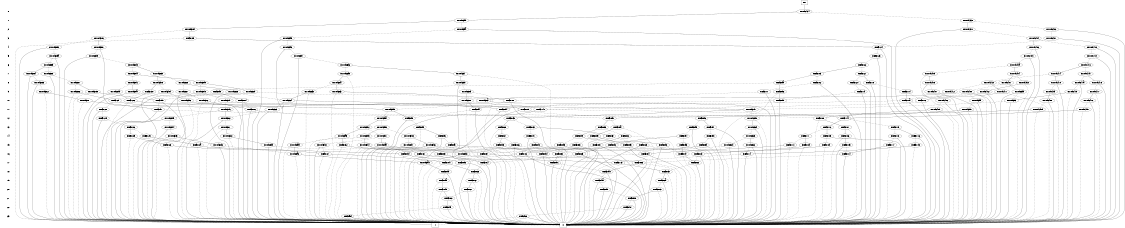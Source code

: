 digraph "DD" {
size = "7.5,10"
center = true;
edge [dir = none];
{ node [shape = plaintext];
  edge [style = invis];
  "CONST NODES" [style = invis];
" 0 " -> " 1 " -> " 2 " -> " 3 " -> " 4 " -> " 5 " -> " 6 " -> " 7 " -> " 8 " -> " 9 " -> " 10 " -> " 11 " -> " 12 " -> " 13 " -> " 14 " -> " 15 " -> " 16 " -> " 17 " -> " 18 " -> " 19 " -> " 20 " -> " 21 " -> " 22 " -> " 23 " -> "CONST NODES"; 
}
{ rank = same; node [shape = box]; edge [style = invis];
"F0"; }
{ rank = same; " 0 ";
"0x10dc424";
}
{ rank = same; " 1 ";
"0x10dc423";
"0x10dc3fb";
}
{ rank = same; " 2 ";
"0x10dc3fa";
"0x10dc3ed";
"0x10dc420";
"0x10dc422";
}
{ rank = same; " 3 ";
"0x10dc3ec";
"0x8f3125";
"0x10dc421";
"0x10dc3f9";
"0x10dc41f";
}
{ rank = same; " 4 ";
"0x10dc3eb";
"0x10dc40c";
"0x8f3124";
"0x10dc3f8";
"0x10dc41e";
"0x10dc3e0";
}
{ rank = same; " 5 ";
"0x10dc3ea";
"0x10dc40b";
"0x8f3123";
"0x10dc3f7";
"0x10dc41d";
"0x10dc3df";
}
{ rank = same; " 6 ";
"0x10dc3f6";
"0x10dc3e9";
"0x10dc3de";
"0x10dc40a";
"0x10dc41c";
"0x8f3122";
}
{ rank = same; " 7 ";
"0x10dc3c9";
"0x10dc3e8";
"0x10dc3dd";
"0x8f3103";
"0x8f3121";
"0x10dc404";
"0x10dc414";
"0x10dc3f1";
"0x10dc3f5";
"0x10dc409";
"0x10dc41b";
"0x10dc3e4";
}
{ rank = same; " 8 ";
"0x10dc413";
"0x10dc3d9";
"0x10dc408";
"0x10dc3f0";
"0x10dc410";
"0x8f311e";
"0x8f3120";
"0x10dc401";
"0x8f3102";
"0x10dc3f4";
"0x10dc3c8";
"0x10dc3e7";
"0x10dc418";
"0x10dc403";
"0x10dc41a";
"0x10dc3dc";
"0x10dc3be";
"0x10dc3e3";
"0x8f30fa";
}
{ rank = same; " 9 ";
"0x10dc407";
"0x8f311f";
"0x10dc3e6";
"0x10dc3e2";
"0x10dc3cb";
"0x8f311d";
"0x8f3101";
"0x10dc3e5";
"0x10dc3f2";
"0x10dc3f3";
"0x10dc412";
"0x10dc411";
"0x8f30f9";
"0x10dc3d8";
"0x10dc3ef";
"0x10dc3db";
"0x10dc419";
"0x10dc40f";
"0x10dc417";
"0x10dc3bd";
"0x10dc3fd";
"0x10dc402";
"0x10dc3da";
"0x10dc400";
"0x8f30d6";
"0x8f3130";
"0x10dc3c5";
"0x10dc3c7";
}
{ rank = same; " 10 ";
"0x8f30d5";
"0x8f30f8";
"0x10dc40e";
"0x8f311c";
"0x8f312f";
"0x10dc3fc";
"0x8f3100";
"0x10dc3c6";
"0x10dc416";
"0x10dc3ca";
"0x8f310a";
"0x10dc3c4";
"0x8f30ed";
"0x10dc3ff";
"0x10dc3e1";
"0x10dc3ee";
"0x8f3126";
"0x10dc3bc";
"0x10dc3d7";
"0x10dc406";
}
{ rank = same; " 11 ";
"0x8f30f7";
"0x8f311b";
"0x8f30ff";
"0x10dc40d";
"0x10dc3d6";
"0x10dc405";
"0x10dc415";
"0x10dc3bb";
"0x10dc3d1";
"0x8f3109";
"0x8f30ec";
"0x8f312e";
"0x10dc3c3";
"0x10dc3fe";
"0x8f30d4";
}
{ rank = same; " 12 ";
"0x10dc3d0";
"0x8f30eb";
"0x8f311a";
"0x8f30fe";
"0x8f30f6";
"0x10dc3d5";
"0x10dc3ba";
"0x8f30d3";
"0x8f312d";
"0x10dc3c2";
"0x8f3108";
}
{ rank = same; " 13 ";
"0x8f30f5";
"0x8f3119";
"0x8f30d2";
"0x10dc3b2";
"0x10dc3cf";
"0x8f312c";
"0x10dc3d4";
"0x8f30fd";
"0x8f3107";
"0x10dc3c1";
"0x8f30e3";
"0x8f30c8";
"0x8f3112";
"0x8f30ea";
"0x8f30f1";
"0x10dc3b9";
}
{ rank = same; " 14 ";
"0x8f3116";
"0x8f3118";
"0x8f30df";
"0x10dc3ce";
"0x10dc3ae";
"0x8f30fc";
"0x8f30c7";
"0x8f3111";
"0x10dc3b8";
"0x10dc3b5";
"0x10dc3d3";
"0x8f3129";
"0x8f312b";
"0x10dc3b1";
"0x8f310e";
"0x8f30cf";
"0x8f30f4";
"0x8f30f0";
"0x8f30e2";
"0x8f30d1";
"0x8f3106";
"0x10dc3c0";
"0x8f30e9";
}
{ rank = same; " 15 ";
"0x8f3128";
"0x10dc3cc";
"0x8f3132";
"0x8f30d8";
"0x10dc3d2";
"0x8f30d0";
"0x8f30de";
"0x8f30fb";
"0x8f3110";
"0x8f30e1";
"0x8f30ef";
"0x10dc3cd";
"0x10dc3ad";
"0x8f3117";
"0x8f310d";
"0x8f3115";
"0x8f30e5";
"0x8f3105";
"0x8f30c6";
"0x8f30e8";
"0x10dc3b0";
"0x8f30be";
"0x10dc3b6";
"0x8f30ce";
"0x8f30f2";
"0x8f310f";
"0x10dc3bf";
"0x8f30f3";
"0x8f312a";
"0x10dc3af";
"0x10dc3b4";
"0x10dc3b7";
}
{ rank = same; " 16 ";
"0x8f3114";
"0x10dc3b3";
"0x8f30bd";
"0x8f30e4";
"0x8f30e0";
"0x8f30ee";
"0x8f30d7";
"0x8f30dd";
"0x8f30e7";
"0x8f30c5";
"0x8f3104";
"0x8f310c";
"0x8f30cd";
"0x10dc3ac";
"0x8f3127";
"0x8f3131";
}
{ rank = same; " 17 ";
"0x8f30bc";
"0x8f30dc";
"0x8f30c4";
"0x8f30cc";
"0x8f30e6";
"0x8f310b";
"0x8f3113";
"0x10dc3ab";
}
{ rank = same; " 18 ";
"0x8f30bb";
"0x8f30db";
"0x8f30c3";
"0x8f30cb";
}
{ rank = same; " 19 ";
"0x8f30ba";
"0x8f30ca";
"0x8f30c2";
"0x8f30da";
}
{ rank = same; " 20 ";
"0x8f30b9";
"0x8f30c9";
"0x8f30d9";
"0x8f30c1";
}
{ rank = same; " 21 ";
"0x8f30b8";
"0x8f30c0";
}
{ rank = same; " 22 ";
"0x8f30bf";
"0x8f30b7";
}
{ rank = same; " 23 ";
"0x8f2fbf";
"0x8f2fc8";
}
{ rank = same; "CONST NODES";
{ node [shape = box]; "0x8f1e8a";
"0x8f1e89";
}
}
"F0" -> "0x10dc424" [style = solid];
"0x10dc424" -> "0x10dc3fb";
"0x10dc424" -> "0x10dc423" [style = dashed];
"0x10dc423" -> "0x10dc420";
"0x10dc423" -> "0x10dc422" [style = dashed];
"0x10dc3fb" -> "0x10dc3ed";
"0x10dc3fb" -> "0x10dc3fa" [style = dashed];
"0x10dc3fa" -> "0x8f1e8a";
"0x10dc3fa" -> "0x10dc3f9" [style = dashed];
"0x10dc3ed" -> "0x8f3125";
"0x10dc3ed" -> "0x10dc3ec" [style = dashed];
"0x10dc420" -> "0x8f1e8a";
"0x10dc420" -> "0x10dc41f" [style = dashed];
"0x10dc422" -> "0x8f1e8a";
"0x10dc422" -> "0x10dc421" [style = dashed];
"0x10dc3ec" -> "0x10dc3e0";
"0x10dc3ec" -> "0x10dc3eb" [style = dashed];
"0x8f3125" -> "0x8f3124";
"0x8f3125" -> "0x8f1e8a" [style = dashed];
"0x10dc421" -> "0x8f1e8a";
"0x10dc421" -> "0x8f3124" [style = dashed];
"0x10dc3f9" -> "0x8f1e8a";
"0x10dc3f9" -> "0x10dc3f8" [style = dashed];
"0x10dc41f" -> "0x10dc40c";
"0x10dc41f" -> "0x10dc41e" [style = dashed];
"0x10dc3eb" -> "0x8f1e8a";
"0x10dc3eb" -> "0x10dc3ea" [style = dashed];
"0x10dc40c" -> "0x8f1e8a";
"0x10dc40c" -> "0x10dc40b" [style = dashed];
"0x8f3124" -> "0x8f1e8a";
"0x8f3124" -> "0x8f3123" [style = dashed];
"0x10dc3f8" -> "0x8f1e8a";
"0x10dc3f8" -> "0x10dc3f7" [style = dashed];
"0x10dc41e" -> "0x8f1e8a";
"0x10dc41e" -> "0x10dc41d" [style = dashed];
"0x10dc3e0" -> "0x8f1e8a";
"0x10dc3e0" -> "0x10dc3df" [style = dashed];
"0x10dc3ea" -> "0x8f1e8a";
"0x10dc3ea" -> "0x10dc3e9" [style = dashed];
"0x10dc40b" -> "0x8f1e8a";
"0x10dc40b" -> "0x10dc40a" [style = dashed];
"0x8f3123" -> "0x8f1e8a";
"0x8f3123" -> "0x8f3122" [style = dashed];
"0x10dc3f7" -> "0x8f1e8a";
"0x10dc3f7" -> "0x10dc3f6" [style = dashed];
"0x10dc41d" -> "0x8f1e8a";
"0x10dc41d" -> "0x10dc41c" [style = dashed];
"0x10dc3df" -> "0x8f1e8a";
"0x10dc3df" -> "0x10dc3de" [style = dashed];
"0x10dc3f6" -> "0x10dc3f1";
"0x10dc3f6" -> "0x10dc3f5" [style = dashed];
"0x10dc3e9" -> "0x10dc3e4";
"0x10dc3e9" -> "0x10dc3e8" [style = dashed];
"0x10dc3de" -> "0x10dc3c9";
"0x10dc3de" -> "0x10dc3dd" [style = dashed];
"0x10dc40a" -> "0x10dc404";
"0x10dc40a" -> "0x10dc409" [style = dashed];
"0x10dc41c" -> "0x10dc414";
"0x10dc41c" -> "0x10dc41b" [style = dashed];
"0x8f3122" -> "0x8f3103";
"0x8f3122" -> "0x8f3121" [style = dashed];
"0x10dc3c9" -> "0x10dc3be";
"0x10dc3c9" -> "0x10dc3c8" [style = dashed];
"0x10dc3e8" -> "0x8f1e8a";
"0x10dc3e8" -> "0x10dc3e7" [style = dashed];
"0x10dc3dd" -> "0x10dc3d9";
"0x10dc3dd" -> "0x10dc3dc" [style = dashed];
"0x8f3103" -> "0x8f30fa";
"0x8f3103" -> "0x8f3102" [style = dashed];
"0x8f3121" -> "0x8f311e";
"0x8f3121" -> "0x8f3120" [style = dashed];
"0x10dc404" -> "0x10dc401";
"0x10dc404" -> "0x10dc403" [style = dashed];
"0x10dc414" -> "0x10dc410";
"0x10dc414" -> "0x10dc413" [style = dashed];
"0x10dc3f1" -> "0x10dc3f0";
"0x10dc3f1" -> "0x8f1e8a" [style = dashed];
"0x10dc3f5" -> "0x10dc3f4";
"0x10dc3f5" -> "0x8f1e8a" [style = dashed];
"0x10dc409" -> "0x10dc408";
"0x10dc409" -> "0x8f1e8a" [style = dashed];
"0x10dc41b" -> "0x10dc418";
"0x10dc41b" -> "0x10dc41a" [style = dashed];
"0x10dc3e4" -> "0x8f1e8a";
"0x10dc3e4" -> "0x10dc3e3" [style = dashed];
"0x10dc413" -> "0x10dc411";
"0x10dc413" -> "0x10dc412" [style = dashed];
"0x10dc3d9" -> "0x10dc3cb";
"0x10dc3d9" -> "0x10dc3d8" [style = dashed];
"0x10dc408" -> "0x8f1e8a";
"0x10dc408" -> "0x10dc407" [style = dashed];
"0x10dc3f0" -> "0x8f1e8a";
"0x10dc3f0" -> "0x10dc3ef" [style = dashed];
"0x10dc410" -> "0x8f1e8a";
"0x10dc410" -> "0x10dc40f" [style = dashed];
"0x8f311e" -> "0x8f1e8a";
"0x8f311e" -> "0x8f311d" [style = dashed];
"0x8f3120" -> "0x8f1e8a";
"0x8f3120" -> "0x8f311f" [style = dashed];
"0x10dc401" -> "0x10dc3fd";
"0x10dc401" -> "0x10dc400" [style = dashed];
"0x8f3102" -> "0x8f1e8a";
"0x8f3102" -> "0x8f3101" [style = dashed];
"0x10dc3f4" -> "0x10dc3f2";
"0x10dc3f4" -> "0x10dc3f3" [style = dashed];
"0x10dc3c8" -> "0x10dc3c5";
"0x10dc3c8" -> "0x10dc3c7" [style = dashed];
"0x10dc3e7" -> "0x10dc3e5";
"0x10dc3e7" -> "0x10dc3e6" [style = dashed];
"0x10dc418" -> "0x8f1e8a";
"0x10dc418" -> "0x10dc417" [style = dashed];
"0x10dc403" -> "0x10dc402";
"0x10dc403" -> "0x8f1e8a" [style = dashed];
"0x10dc41a" -> "0x8f1e8a";
"0x10dc41a" -> "0x10dc419" [style = dashed];
"0x10dc3dc" -> "0x10dc3da";
"0x10dc3dc" -> "0x10dc3db" [style = dashed];
"0x10dc3be" -> "0x8f3130";
"0x10dc3be" -> "0x10dc3bd" [style = dashed];
"0x10dc3e3" -> "0x8f1e8a";
"0x10dc3e3" -> "0x10dc3e2" [style = dashed];
"0x8f30fa" -> "0x8f30d6";
"0x8f30fa" -> "0x8f30f9" [style = dashed];
"0x10dc407" -> "0x8f1e8a";
"0x10dc407" -> "0x10dc406" [style = dashed];
"0x8f311f" -> "0x8f1e8a";
"0x8f311f" -> "0x8f30d5" [style = dashed];
"0x10dc3e6" -> "0x8f312f";
"0x10dc3e6" -> "0x8f1e8a" [style = dashed];
"0x10dc3e2" -> "0x10dc3e1";
"0x10dc3e2" -> "0x8f1e8a" [style = dashed];
"0x10dc3cb" -> "0x8f1e8a";
"0x10dc3cb" -> "0x10dc3ca" [style = dashed];
"0x8f311d" -> "0x8f310a";
"0x8f311d" -> "0x8f311c" [style = dashed];
"0x8f3101" -> "0x8f1e8a";
"0x8f3101" -> "0x8f3100" [style = dashed];
"0x10dc3e5" -> "0x8f30f8";
"0x10dc3e5" -> "0x8f1e8a" [style = dashed];
"0x10dc3f2" -> "0x8f3100";
"0x10dc3f2" -> "0x8f1e8a" [style = dashed];
"0x10dc3f3" -> "0x10dc3c4";
"0x10dc3f3" -> "0x8f1e8a" [style = dashed];
"0x10dc412" -> "0x10dc3ca";
"0x10dc412" -> "0x8f1e8a" [style = dashed];
"0x10dc411" -> "0x8f311c";
"0x10dc411" -> "0x8f1e8a" [style = dashed];
"0x8f30f9" -> "0x8f30ed";
"0x8f30f9" -> "0x8f30f8" [style = dashed];
"0x10dc3d8" -> "0x8f1e8a";
"0x10dc3d8" -> "0x10dc3d7" [style = dashed];
"0x10dc3ef" -> "0x10dc3ee";
"0x10dc3ef" -> "0x8f1e8a" [style = dashed];
"0x10dc3db" -> "0x8f1e8a";
"0x10dc3db" -> "0x8f3126" [style = dashed];
"0x10dc419" -> "0x10dc3fc";
"0x10dc419" -> "0x8f1e8a" [style = dashed];
"0x10dc40f" -> "0x10dc40e";
"0x10dc40f" -> "0x8f1e8a" [style = dashed];
"0x10dc417" -> "0x10dc416";
"0x10dc417" -> "0x8f1e8a" [style = dashed];
"0x10dc3bd" -> "0x8f1e8a";
"0x10dc3bd" -> "0x10dc3bc" [style = dashed];
"0x10dc3fd" -> "0x8f1e8a";
"0x10dc3fd" -> "0x10dc3fc" [style = dashed];
"0x10dc402" -> "0x8f1e8a";
"0x10dc402" -> "0x8f310a" [style = dashed];
"0x10dc3da" -> "0x8f1e8a";
"0x10dc3da" -> "0x8f30ed" [style = dashed];
"0x10dc400" -> "0x8f1e8a";
"0x10dc400" -> "0x10dc3ff" [style = dashed];
"0x8f30d6" -> "0x8f30d5";
"0x8f30d6" -> "0x8f1e8a" [style = dashed];
"0x8f3130" -> "0x8f3126";
"0x8f3130" -> "0x8f312f" [style = dashed];
"0x10dc3c5" -> "0x8f1e8a";
"0x10dc3c5" -> "0x10dc3c4" [style = dashed];
"0x10dc3c7" -> "0x8f1e8a";
"0x10dc3c7" -> "0x10dc3c6" [style = dashed];
"0x8f30d5" -> "0x8f1e8a";
"0x8f30d5" -> "0x8f30d4" [style = dashed];
"0x8f30f8" -> "0x8f1e8a";
"0x8f30f8" -> "0x8f30f7" [style = dashed];
"0x10dc40e" -> "0x8f1e8a";
"0x10dc40e" -> "0x10dc40d" [style = dashed];
"0x8f311c" -> "0x8f1e8a";
"0x8f311c" -> "0x8f311b" [style = dashed];
"0x8f312f" -> "0x8f311b";
"0x8f312f" -> "0x8f312e" [style = dashed];
"0x10dc3fc" -> "0x8f1e8a";
"0x10dc3fc" -> "0x10dc3d1" [style = dashed];
"0x8f3100" -> "0x8f1e8a";
"0x8f3100" -> "0x8f30ff" [style = dashed];
"0x10dc3c6" -> "0x8f30ec";
"0x10dc3c6" -> "0x8f1e8a" [style = dashed];
"0x10dc416" -> "0x8f1e8a";
"0x10dc416" -> "0x10dc415" [style = dashed];
"0x10dc3ca" -> "0x8f1e8a";
"0x10dc3ca" -> "0x10dc3bb" [style = dashed];
"0x8f310a" -> "0x8f1e8a";
"0x8f310a" -> "0x8f3109" [style = dashed];
"0x10dc3c4" -> "0x8f30d4";
"0x10dc3c4" -> "0x10dc3c3" [style = dashed];
"0x8f30ed" -> "0x8f1e8a";
"0x8f30ed" -> "0x8f30ec" [style = dashed];
"0x10dc3ff" -> "0x8f1e8a";
"0x10dc3ff" -> "0x10dc3fe" [style = dashed];
"0x10dc3e1" -> "0x8f30f7";
"0x10dc3e1" -> "0x8f1e8a" [style = dashed];
"0x10dc3ee" -> "0x8f30ff";
"0x10dc3ee" -> "0x8f1e8a" [style = dashed];
"0x8f3126" -> "0x8f3109";
"0x8f3126" -> "0x8f1e8a" [style = dashed];
"0x10dc3bc" -> "0x10dc3bb";
"0x10dc3bc" -> "0x8f1e8a" [style = dashed];
"0x10dc3d7" -> "0x10dc3d1";
"0x10dc3d7" -> "0x10dc3d6" [style = dashed];
"0x10dc406" -> "0x8f1e8a";
"0x10dc406" -> "0x10dc405" [style = dashed];
"0x8f30f7" -> "0x8f1e8a";
"0x8f30f7" -> "0x8f30f6" [style = dashed];
"0x8f311b" -> "0x8f1e8a";
"0x8f311b" -> "0x8f311a" [style = dashed];
"0x8f30ff" -> "0x8f1e8a";
"0x8f30ff" -> "0x8f30fe" [style = dashed];
"0x10dc40d" -> "0x8f30f6";
"0x10dc40d" -> "0x8f1e8a" [style = dashed];
"0x10dc3d6" -> "0x10dc3c2";
"0x10dc3d6" -> "0x10dc3d5" [style = dashed];
"0x10dc405" -> "0x8f3108";
"0x10dc405" -> "0x8f1e8a" [style = dashed];
"0x10dc415" -> "0x8f311a";
"0x10dc415" -> "0x8f1e8a" [style = dashed];
"0x10dc3bb" -> "0x8f30fe";
"0x10dc3bb" -> "0x10dc3ba" [style = dashed];
"0x10dc3d1" -> "0x8f30d3";
"0x10dc3d1" -> "0x10dc3d0" [style = dashed];
"0x8f3109" -> "0x8f1e8a";
"0x8f3109" -> "0x8f3108" [style = dashed];
"0x8f30ec" -> "0x8f1e8a";
"0x8f30ec" -> "0x8f30eb" [style = dashed];
"0x8f312e" -> "0x8f1e8a";
"0x8f312e" -> "0x8f312d" [style = dashed];
"0x10dc3c3" -> "0x8f1e8a";
"0x10dc3c3" -> "0x10dc3c2" [style = dashed];
"0x10dc3fe" -> "0x8f30eb";
"0x10dc3fe" -> "0x8f1e8a" [style = dashed];
"0x8f30d4" -> "0x8f1e8a";
"0x8f30d4" -> "0x8f30d3" [style = dashed];
"0x10dc3d0" -> "0x10dc3cf";
"0x10dc3d0" -> "0x8f1e8a" [style = dashed];
"0x8f30eb" -> "0x8f30e3";
"0x8f30eb" -> "0x8f30ea" [style = dashed];
"0x8f311a" -> "0x8f3112";
"0x8f311a" -> "0x8f3119" [style = dashed];
"0x8f30fe" -> "0x8f1e8a";
"0x8f30fe" -> "0x8f30fd" [style = dashed];
"0x8f30f6" -> "0x8f30f1";
"0x8f30f6" -> "0x8f30f5" [style = dashed];
"0x10dc3d5" -> "0x8f1e8a";
"0x10dc3d5" -> "0x10dc3d4" [style = dashed];
"0x10dc3ba" -> "0x10dc3b2";
"0x10dc3ba" -> "0x10dc3b9" [style = dashed];
"0x8f30d3" -> "0x8f30c8";
"0x8f30d3" -> "0x8f30d2" [style = dashed];
"0x8f312d" -> "0x8f1e8a";
"0x8f312d" -> "0x8f312c" [style = dashed];
"0x10dc3c2" -> "0x8f1e8a";
"0x10dc3c2" -> "0x10dc3c1" [style = dashed];
"0x8f3108" -> "0x8f3107";
"0x8f3108" -> "0x8f1e8a" [style = dashed];
"0x8f30f5" -> "0x8f1e8a";
"0x8f30f5" -> "0x8f30f4" [style = dashed];
"0x8f3119" -> "0x8f3116";
"0x8f3119" -> "0x8f3118" [style = dashed];
"0x8f30d2" -> "0x8f30cf";
"0x8f30d2" -> "0x8f30d1" [style = dashed];
"0x10dc3b2" -> "0x10dc3ae";
"0x10dc3b2" -> "0x10dc3b1" [style = dashed];
"0x10dc3cf" -> "0x8f1e8a";
"0x10dc3cf" -> "0x10dc3ce" [style = dashed];
"0x8f312c" -> "0x8f3129";
"0x8f312c" -> "0x8f312b" [style = dashed];
"0x10dc3d4" -> "0x8f1e8a";
"0x10dc3d4" -> "0x10dc3d3" [style = dashed];
"0x8f30fd" -> "0x8f30fc";
"0x8f30fd" -> "0x8f1e8a" [style = dashed];
"0x8f3107" -> "0x8f3106";
"0x8f3107" -> "0x8f1e8a" [style = dashed];
"0x10dc3c1" -> "0x10dc3c0";
"0x10dc3c1" -> "0x8f1e8a" [style = dashed];
"0x8f30e3" -> "0x8f30df";
"0x8f30e3" -> "0x8f30e2" [style = dashed];
"0x8f30c8" -> "0x8f30c7";
"0x8f30c8" -> "0x8f1e8a" [style = dashed];
"0x8f3112" -> "0x8f310e";
"0x8f3112" -> "0x8f3111" [style = dashed];
"0x8f30ea" -> "0x8f30e9";
"0x8f30ea" -> "0x8f1e8a" [style = dashed];
"0x8f30f1" -> "0x8f1e8a";
"0x8f30f1" -> "0x8f30f0" [style = dashed];
"0x10dc3b9" -> "0x10dc3b5";
"0x10dc3b9" -> "0x10dc3b8" [style = dashed];
"0x8f3116" -> "0x8f1e8a";
"0x8f3116" -> "0x8f3115" [style = dashed];
"0x8f3118" -> "0x8f1e8a";
"0x8f3118" -> "0x8f3117" [style = dashed];
"0x8f30df" -> "0x8f30d8";
"0x8f30df" -> "0x8f30de" [style = dashed];
"0x10dc3ce" -> "0x10dc3cc";
"0x10dc3ce" -> "0x10dc3cd" [style = dashed];
"0x10dc3ae" -> "0x8f3132";
"0x10dc3ae" -> "0x10dc3ad" [style = dashed];
"0x8f30fc" -> "0x8f1e8a";
"0x8f30fc" -> "0x8f30fb" [style = dashed];
"0x8f30c7" -> "0x8f30be";
"0x8f30c7" -> "0x8f30c6" [style = dashed];
"0x8f3111" -> "0x8f310f";
"0x8f3111" -> "0x8f3110" [style = dashed];
"0x10dc3b8" -> "0x10dc3b6";
"0x10dc3b8" -> "0x10dc3b7" [style = dashed];
"0x10dc3b5" -> "0x10dc3b4";
"0x10dc3b5" -> "0x8f1e8a" [style = dashed];
"0x10dc3d3" -> "0x10dc3d2";
"0x10dc3d3" -> "0x8f1e8a" [style = dashed];
"0x8f3129" -> "0x8f3128";
"0x8f3129" -> "0x8f1e8a" [style = dashed];
"0x8f312b" -> "0x8f312a";
"0x8f312b" -> "0x8f1e8a" [style = dashed];
"0x10dc3b1" -> "0x10dc3af";
"0x10dc3b1" -> "0x10dc3b0" [style = dashed];
"0x8f310e" -> "0x8f1e8a";
"0x8f310e" -> "0x8f310d" [style = dashed];
"0x8f30cf" -> "0x8f1e8a";
"0x8f30cf" -> "0x8f30ce" [style = dashed];
"0x8f30f4" -> "0x8f30f2";
"0x8f30f4" -> "0x8f30f3" [style = dashed];
"0x8f30f0" -> "0x8f1e8a";
"0x8f30f0" -> "0x8f30ef" [style = dashed];
"0x8f30e2" -> "0x8f30e1";
"0x8f30e2" -> "0x8f1e8a" [style = dashed];
"0x8f30d1" -> "0x8f1e8a";
"0x8f30d1" -> "0x8f30d0" [style = dashed];
"0x8f3106" -> "0x8f3105";
"0x8f3106" -> "0x8f1e8a" [style = dashed];
"0x10dc3c0" -> "0x10dc3bf";
"0x10dc3c0" -> "0x8f1e8a" [style = dashed];
"0x8f30e9" -> "0x8f30e5";
"0x8f30e9" -> "0x8f30e8" [style = dashed];
"0x8f3128" -> "0x8f3127";
"0x8f3128" -> "0x8f1e8a" [style = dashed];
"0x10dc3cc" -> "0x8f1e8a";
"0x10dc3cc" -> "0x8f3114" [style = dashed];
"0x8f3132" -> "0x8f3131";
"0x8f3132" -> "0x8f1e8a" [style = dashed];
"0x8f30d8" -> "0x8f1e8a";
"0x8f30d8" -> "0x8f30d7" [style = dashed];
"0x10dc3d2" -> "0x8f1e8a";
"0x10dc3d2" -> "0x10dc3ac" [style = dashed];
"0x8f30d0" -> "0x8f1e8a";
"0x8f30d0" -> "0x8f30bd" [style = dashed];
"0x8f30de" -> "0x8f1e8a";
"0x8f30de" -> "0x8f30dd" [style = dashed];
"0x8f30fb" -> "0x8f30e0";
"0x8f30fb" -> "0x8f1e8a" [style = dashed];
"0x8f3110" -> "0x8f30e4";
"0x8f3110" -> "0x8f1e8a" [style = dashed];
"0x8f30e1" -> "0x8f1e8a";
"0x8f30e1" -> "0x8f30e0" [style = dashed];
"0x8f30ef" -> "0x8f30ee";
"0x8f30ef" -> "0x8f1e8a" [style = dashed];
"0x10dc3cd" -> "0x8f1e8a";
"0x10dc3cd" -> "0x10dc3b3" [style = dashed];
"0x10dc3ad" -> "0x10dc3ac";
"0x10dc3ad" -> "0x8f1e8a" [style = dashed];
"0x8f3117" -> "0x8f3104";
"0x8f3117" -> "0x8f1e8a" [style = dashed];
"0x8f310d" -> "0x8f310c";
"0x8f310d" -> "0x8f1e8a" [style = dashed];
"0x8f3115" -> "0x8f3114";
"0x8f3115" -> "0x8f1e8a" [style = dashed];
"0x8f30e5" -> "0x8f1e8a";
"0x8f30e5" -> "0x8f30e4" [style = dashed];
"0x8f3105" -> "0x8f1e8a";
"0x8f3105" -> "0x8f3104" [style = dashed];
"0x8f30c6" -> "0x8f1e8a";
"0x8f30c6" -> "0x8f30c5" [style = dashed];
"0x8f30e8" -> "0x8f1e8a";
"0x8f30e8" -> "0x8f30e7" [style = dashed];
"0x10dc3b0" -> "0x8f1e8a";
"0x10dc3b0" -> "0x8f3127" [style = dashed];
"0x8f30be" -> "0x8f30bd";
"0x8f30be" -> "0x8f1e8a" [style = dashed];
"0x10dc3b6" -> "0x8f1e8a";
"0x10dc3b6" -> "0x8f310c" [style = dashed];
"0x8f30ce" -> "0x8f1e8a";
"0x8f30ce" -> "0x8f30cd" [style = dashed];
"0x8f30f2" -> "0x8f30c5";
"0x8f30f2" -> "0x8f1e8a" [style = dashed];
"0x8f310f" -> "0x8f30cd";
"0x8f310f" -> "0x8f1e8a" [style = dashed];
"0x10dc3bf" -> "0x8f1e8a";
"0x10dc3bf" -> "0x8f30ee" [style = dashed];
"0x8f30f3" -> "0x8f30d7";
"0x8f30f3" -> "0x8f1e8a" [style = dashed];
"0x8f312a" -> "0x8f30dd";
"0x8f312a" -> "0x8f1e8a" [style = dashed];
"0x10dc3af" -> "0x8f30e7";
"0x10dc3af" -> "0x8f1e8a" [style = dashed];
"0x10dc3b4" -> "0x10dc3b3";
"0x10dc3b4" -> "0x8f1e8a" [style = dashed];
"0x10dc3b7" -> "0x8f1e8a";
"0x10dc3b7" -> "0x8f3131" [style = dashed];
"0x8f3114" -> "0x8f1e8a";
"0x8f3114" -> "0x8f3113" [style = dashed];
"0x10dc3b3" -> "0x8f1e8a";
"0x10dc3b3" -> "0x10dc3ab" [style = dashed];
"0x8f30bd" -> "0x8f1e8a";
"0x8f30bd" -> "0x8f30bc" [style = dashed];
"0x8f30e4" -> "0x8f1e8a";
"0x8f30e4" -> "0x8f30dc" [style = dashed];
"0x8f30e0" -> "0x8f30bc";
"0x8f30e0" -> "0x8f1e8a" [style = dashed];
"0x8f30ee" -> "0x8f30c4";
"0x8f30ee" -> "0x8f1e8a" [style = dashed];
"0x8f30d7" -> "0x8f30cc";
"0x8f30d7" -> "0x8f1e8a" [style = dashed];
"0x8f30dd" -> "0x8f30dc";
"0x8f30dd" -> "0x8f1e8a" [style = dashed];
"0x8f30e7" -> "0x8f30e6";
"0x8f30e7" -> "0x8f1e8a" [style = dashed];
"0x8f30c5" -> "0x8f1e8a";
"0x8f30c5" -> "0x8f30c4" [style = dashed];
"0x8f3104" -> "0x8f1e8a";
"0x8f3104" -> "0x8f30e6" [style = dashed];
"0x8f310c" -> "0x8f1e8a";
"0x8f310c" -> "0x8f310b" [style = dashed];
"0x8f30cd" -> "0x8f1e8a";
"0x8f30cd" -> "0x8f30cc" [style = dashed];
"0x10dc3ac" -> "0x10dc3ab";
"0x10dc3ac" -> "0x8f1e8a" [style = dashed];
"0x8f3127" -> "0x8f310b";
"0x8f3127" -> "0x8f1e8a" [style = dashed];
"0x8f3131" -> "0x8f3113";
"0x8f3131" -> "0x8f1e8a" [style = dashed];
"0x8f30bc" -> "0x8f1e8a";
"0x8f30bc" -> "0x8f30bb" [style = dashed];
"0x8f30dc" -> "0x8f1e8a";
"0x8f30dc" -> "0x8f30db" [style = dashed];
"0x8f30c4" -> "0x8f1e8a";
"0x8f30c4" -> "0x8f30c3" [style = dashed];
"0x8f30cc" -> "0x8f1e8a";
"0x8f30cc" -> "0x8f30cb" [style = dashed];
"0x8f30e6" -> "0x8f30bb";
"0x8f30e6" -> "0x8f1e8a" [style = dashed];
"0x8f310b" -> "0x8f30c3";
"0x8f310b" -> "0x8f1e8a" [style = dashed];
"0x8f3113" -> "0x8f30cb";
"0x8f3113" -> "0x8f1e8a" [style = dashed];
"0x10dc3ab" -> "0x8f30db";
"0x10dc3ab" -> "0x8f1e8a" [style = dashed];
"0x8f30bb" -> "0x8f1e8a";
"0x8f30bb" -> "0x8f30ba" [style = dashed];
"0x8f30db" -> "0x8f1e8a";
"0x8f30db" -> "0x8f30da" [style = dashed];
"0x8f30c3" -> "0x8f30c2";
"0x8f30c3" -> "0x8f1e8a" [style = dashed];
"0x8f30cb" -> "0x8f30ca";
"0x8f30cb" -> "0x8f1e8a" [style = dashed];
"0x8f30ba" -> "0x8f1e8a";
"0x8f30ba" -> "0x8f30b9" [style = dashed];
"0x8f30ca" -> "0x8f1e8a";
"0x8f30ca" -> "0x8f30c9" [style = dashed];
"0x8f30c2" -> "0x8f30c1";
"0x8f30c2" -> "0x8f1e8a" [style = dashed];
"0x8f30da" -> "0x8f30d9";
"0x8f30da" -> "0x8f1e8a" [style = dashed];
"0x8f30b9" -> "0x8f1e8a";
"0x8f30b9" -> "0x8f30b8" [style = dashed];
"0x8f30c9" -> "0x8f30b8";
"0x8f30c9" -> "0x8f1e8a" [style = dashed];
"0x8f30d9" -> "0x8f30c0";
"0x8f30d9" -> "0x8f1e8a" [style = dashed];
"0x8f30c1" -> "0x8f1e8a";
"0x8f30c1" -> "0x8f30c0" [style = dashed];
"0x8f30b8" -> "0x8f1e8a";
"0x8f30b8" -> "0x8f30b7" [style = dashed];
"0x8f30c0" -> "0x8f30bf";
"0x8f30c0" -> "0x8f1e8a" [style = dashed];
"0x8f30bf" -> "0x8f1e8a";
"0x8f30bf" -> "0x8f2fbf" [style = dashed];
"0x8f30b7" -> "0x8f1e8a";
"0x8f30b7" -> "0x8f2fc8" [style = dashed];
"0x8f2fbf" -> "0x8f1e89";
"0x8f2fbf" -> "0x8f1e8a" [style = dashed];
"0x8f2fc8" -> "0x8f1e8a";
"0x8f2fc8" -> "0x8f1e89" [style = dashed];
"0x8f1e8a" [label = "0"];
"0x8f1e89" [label = "1"];
}
